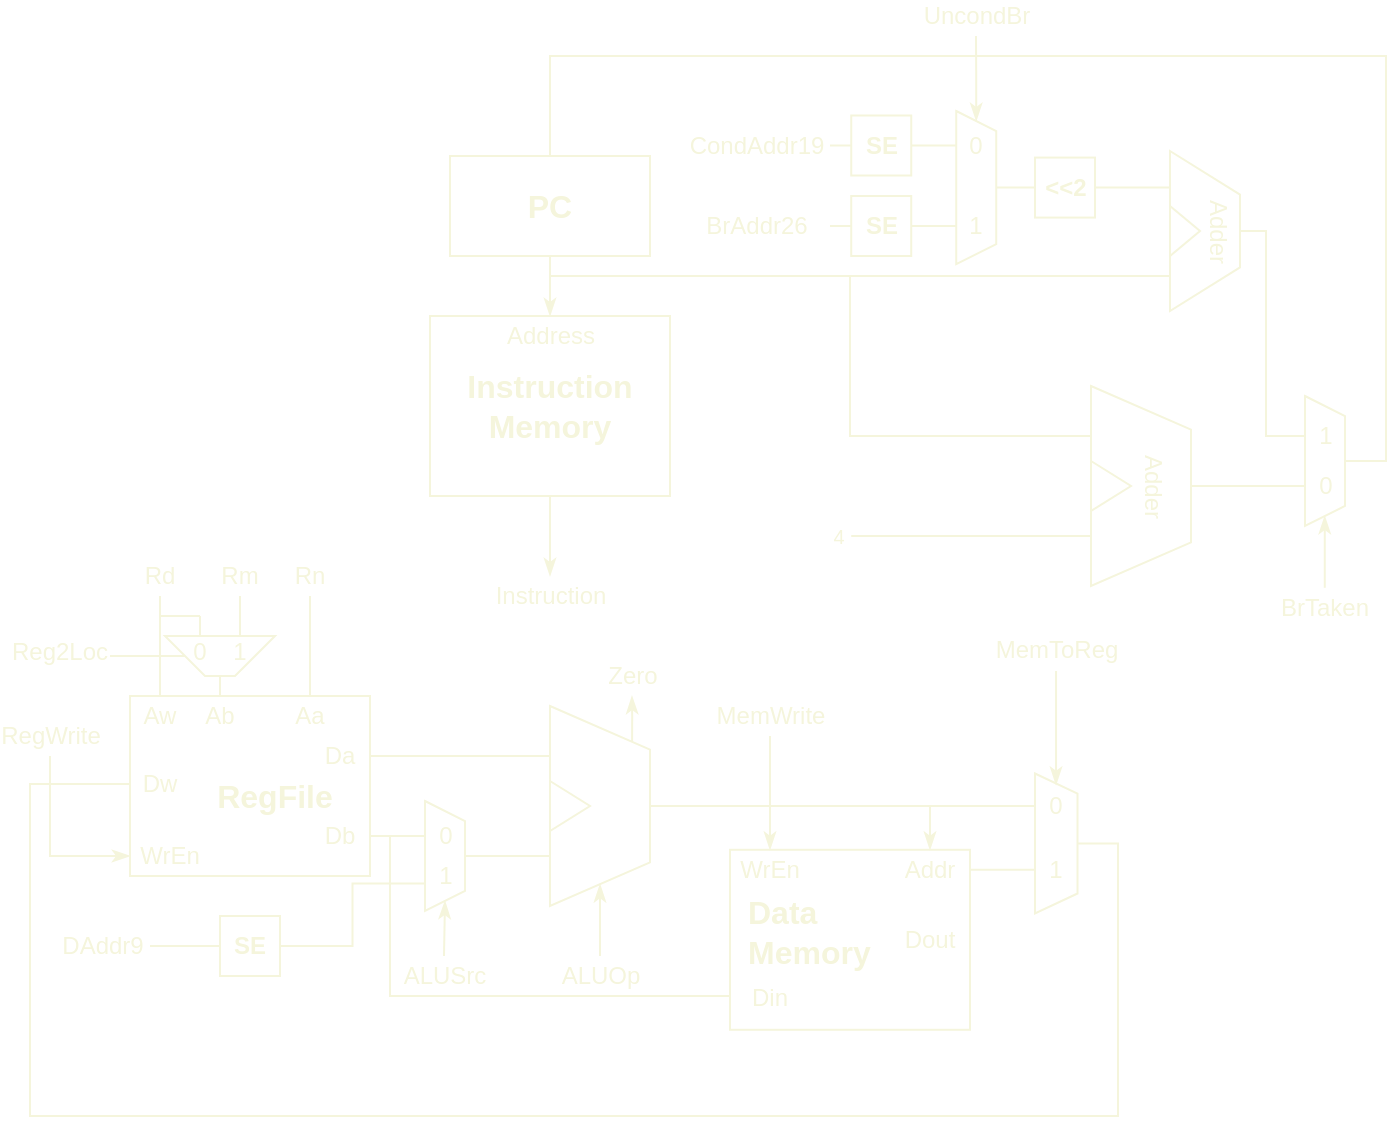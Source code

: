 <mxfile version="13.6.2" type="device"><diagram id="AtL76i23zBqnOMUmjKCM" name="Page-1"><mxGraphModel dx="865" dy="457" grid="1" gridSize="10" guides="1" tooltips="1" connect="1" arrows="1" fold="1" page="1" pageScale="1" pageWidth="740" pageHeight="600" math="0" shadow="0"><root><mxCell id="0"/><mxCell id="1" parent="0"/><mxCell id="_gP8M3AuRcVd4EZxYyJb-3" value="&lt;b&gt;&lt;font style=&quot;font-size: 16px&quot;&gt;RegFile&lt;/font&gt;&lt;/b&gt;" style="rounded=0;whiteSpace=wrap;html=1;spacingLeft=25;spacingTop=10;fillColor=none;strokeColor=#F5F5DC;fontColor=#F5F5DC;" vertex="1" parent="1"><mxGeometry x="80" y="360" width="120" height="90" as="geometry"/></mxCell><mxCell id="_gP8M3AuRcVd4EZxYyJb-4" value="Aw" style="text;html=1;fillColor=none;align=center;verticalAlign=middle;whiteSpace=wrap;rounded=0;fontColor=#F5F5DC;" vertex="1" parent="1"><mxGeometry x="80" y="360" width="30" height="20" as="geometry"/></mxCell><mxCell id="_gP8M3AuRcVd4EZxYyJb-5" value="Ab" style="text;html=1;fillColor=none;align=center;verticalAlign=middle;whiteSpace=wrap;rounded=0;fontColor=#F5F5DC;" vertex="1" parent="1"><mxGeometry x="110" y="360" width="30" height="20" as="geometry"/></mxCell><mxCell id="_gP8M3AuRcVd4EZxYyJb-6" value="Aa" style="text;html=1;fillColor=none;align=center;verticalAlign=middle;whiteSpace=wrap;rounded=0;fontColor=#F5F5DC;" vertex="1" parent="1"><mxGeometry x="155" y="360" width="30" height="20" as="geometry"/></mxCell><mxCell id="_gP8M3AuRcVd4EZxYyJb-7" value="Da" style="text;html=1;fillColor=none;align=center;verticalAlign=middle;whiteSpace=wrap;rounded=0;fontColor=#F5F5DC;" vertex="1" parent="1"><mxGeometry x="170" y="380" width="30" height="20" as="geometry"/></mxCell><mxCell id="_gP8M3AuRcVd4EZxYyJb-8" value="Dw" style="text;html=1;fillColor=none;align=center;verticalAlign=middle;whiteSpace=wrap;rounded=0;fontColor=#F5F5DC;" vertex="1" parent="1"><mxGeometry x="80" y="394" width="30" height="20" as="geometry"/></mxCell><mxCell id="_gP8M3AuRcVd4EZxYyJb-9" value="WrEn" style="text;html=1;fillColor=none;align=center;verticalAlign=middle;whiteSpace=wrap;rounded=0;fontColor=#F5F5DC;" vertex="1" parent="1"><mxGeometry x="80" y="430" width="40" height="20" as="geometry"/></mxCell><mxCell id="_gP8M3AuRcVd4EZxYyJb-36" style="edgeStyle=orthogonalEdgeStyle;rounded=0;orthogonalLoop=1;jettySize=auto;html=1;exitX=1;exitY=0.5;exitDx=0;exitDy=0;entryX=0;entryY=0.5;entryDx=0;entryDy=0;endArrow=none;endFill=0;strokeColor=#F5F5DC;fontColor=#F5F5DC;" edge="1" parent="1" source="_gP8M3AuRcVd4EZxYyJb-10" target="_gP8M3AuRcVd4EZxYyJb-34"><mxGeometry relative="1" as="geometry"/></mxCell><mxCell id="_gP8M3AuRcVd4EZxYyJb-10" value="Db" style="text;html=1;fillColor=none;align=center;verticalAlign=middle;whiteSpace=wrap;rounded=0;fontColor=#F5F5DC;" vertex="1" parent="1"><mxGeometry x="170" y="420" width="30" height="20" as="geometry"/></mxCell><mxCell id="_gP8M3AuRcVd4EZxYyJb-11" value="Rd" style="text;html=1;fillColor=none;align=center;verticalAlign=middle;whiteSpace=wrap;rounded=0;fontColor=#F5F5DC;" vertex="1" parent="1"><mxGeometry x="85" y="290" width="20" height="20" as="geometry"/></mxCell><mxCell id="_gP8M3AuRcVd4EZxYyJb-12" value="Rm" style="text;html=1;fillColor=none;align=center;verticalAlign=middle;whiteSpace=wrap;rounded=0;fontColor=#F5F5DC;" vertex="1" parent="1"><mxGeometry x="125" y="290" width="20" height="20" as="geometry"/></mxCell><mxCell id="_gP8M3AuRcVd4EZxYyJb-13" value="Rn" style="text;html=1;fillColor=none;align=center;verticalAlign=middle;whiteSpace=wrap;rounded=0;fontColor=#F5F5DC;" vertex="1" parent="1"><mxGeometry x="160" y="290" width="20" height="20" as="geometry"/></mxCell><mxCell id="_gP8M3AuRcVd4EZxYyJb-14" value="" style="endArrow=none;html=1;exitX=0.5;exitY=0;exitDx=0;exitDy=0;entryX=0.5;entryY=1;entryDx=0;entryDy=0;fillColor=none;strokeColor=#F5F5DC;fontColor=#F5F5DC;" edge="1" parent="1" source="_gP8M3AuRcVd4EZxYyJb-4" target="_gP8M3AuRcVd4EZxYyJb-11"><mxGeometry width="50" height="50" relative="1" as="geometry"><mxPoint x="210" y="410" as="sourcePoint"/><mxPoint x="260" y="360" as="targetPoint"/></mxGeometry></mxCell><mxCell id="_gP8M3AuRcVd4EZxYyJb-15" value="" style="endArrow=none;html=1;exitX=0.5;exitY=0;exitDx=0;exitDy=0;entryX=0.5;entryY=0;entryDx=0;entryDy=0;fillColor=none;strokeColor=#F5F5DC;fontColor=#F5F5DC;" edge="1" parent="1" target="_gP8M3AuRcVd4EZxYyJb-17"><mxGeometry width="50" height="50" relative="1" as="geometry"><mxPoint x="125" y="360" as="sourcePoint"/><mxPoint x="125" y="310" as="targetPoint"/></mxGeometry></mxCell><mxCell id="_gP8M3AuRcVd4EZxYyJb-16" value="" style="endArrow=none;html=1;exitX=0.5;exitY=0;exitDx=0;exitDy=0;entryX=0.5;entryY=1;entryDx=0;entryDy=0;fillColor=none;strokeColor=#F5F5DC;fontColor=#F5F5DC;" edge="1" parent="1"><mxGeometry width="50" height="50" relative="1" as="geometry"><mxPoint x="170" y="360" as="sourcePoint"/><mxPoint x="170" y="310" as="targetPoint"/></mxGeometry></mxCell><mxCell id="_gP8M3AuRcVd4EZxYyJb-17" value="" style="shape=trapezoid;perimeter=trapezoidPerimeter;whiteSpace=wrap;html=1;fixedSize=1;rotation=-180;fillColor=none;strokeColor=#F5F5DC;fontColor=#F5F5DC;" vertex="1" parent="1"><mxGeometry x="97.5" y="330" width="55" height="20" as="geometry"/></mxCell><mxCell id="_gP8M3AuRcVd4EZxYyJb-18" value="" style="endArrow=none;html=1;exitX=0.5;exitY=0;exitDx=0;exitDy=0;entryX=0.5;entryY=1;entryDx=0;entryDy=0;fillColor=none;strokeColor=#F5F5DC;fontColor=#F5F5DC;" edge="1" parent="1" target="_gP8M3AuRcVd4EZxYyJb-12"><mxGeometry width="50" height="50" relative="1" as="geometry"><mxPoint x="135" y="330" as="sourcePoint"/><mxPoint x="135" y="320" as="targetPoint"/></mxGeometry></mxCell><mxCell id="_gP8M3AuRcVd4EZxYyJb-19" value="" style="endArrow=none;html=1;exitX=0.5;exitY=0;exitDx=0;exitDy=0;entryX=0.5;entryY=0;entryDx=0;entryDy=0;fillColor=none;strokeColor=#F5F5DC;fontColor=#F5F5DC;" edge="1" parent="1"><mxGeometry width="50" height="50" relative="1" as="geometry"><mxPoint x="115" y="330" as="sourcePoint"/><mxPoint x="115" y="320" as="targetPoint"/></mxGeometry></mxCell><mxCell id="_gP8M3AuRcVd4EZxYyJb-20" value="" style="endArrow=none;html=1;fillColor=none;strokeColor=#F5F5DC;fontColor=#F5F5DC;" edge="1" parent="1"><mxGeometry width="50" height="50" relative="1" as="geometry"><mxPoint x="95" y="320" as="sourcePoint"/><mxPoint x="115" y="320" as="targetPoint"/></mxGeometry></mxCell><mxCell id="_gP8M3AuRcVd4EZxYyJb-22" value="0" style="text;html=1;fillColor=none;align=center;verticalAlign=middle;whiteSpace=wrap;rounded=0;fontColor=#F5F5DC;" vertex="1" parent="1"><mxGeometry x="105" y="330" width="20" height="15" as="geometry"/></mxCell><mxCell id="_gP8M3AuRcVd4EZxYyJb-23" value="1" style="text;html=1;fillColor=none;align=center;verticalAlign=middle;whiteSpace=wrap;rounded=0;fontColor=#F5F5DC;" vertex="1" parent="1"><mxGeometry x="125" y="330" width="20" height="15" as="geometry"/></mxCell><mxCell id="_gP8M3AuRcVd4EZxYyJb-24" value="Reg2Loc" style="text;html=1;strokeColor=none;fillColor=none;align=center;verticalAlign=middle;whiteSpace=wrap;rounded=0;fontColor=#F5F5DC;" vertex="1" parent="1"><mxGeometry x="20" y="327.5" width="50" height="20" as="geometry"/></mxCell><mxCell id="_gP8M3AuRcVd4EZxYyJb-25" value="" style="endArrow=none;html=1;strokeColor=#F5F5DC;fontColor=#F5F5DC;" edge="1" parent="1" target="_gP8M3AuRcVd4EZxYyJb-17"><mxGeometry width="50" height="50" relative="1" as="geometry"><mxPoint x="70" y="340" as="sourcePoint"/><mxPoint x="90" y="320" as="targetPoint"/></mxGeometry></mxCell><mxCell id="_gP8M3AuRcVd4EZxYyJb-30" style="edgeStyle=orthogonalEdgeStyle;rounded=0;orthogonalLoop=1;jettySize=auto;html=1;exitX=0.75;exitY=1;exitDx=0;exitDy=0;strokeColor=#F5F5DC;fontColor=#F5F5DC;endArrow=none;endFill=0;entryX=0.5;entryY=0;entryDx=0;entryDy=0;" edge="1" parent="1" source="_gP8M3AuRcVd4EZxYyJb-27" target="_gP8M3AuRcVd4EZxYyJb-33"><mxGeometry relative="1" as="geometry"><mxPoint x="260" y="440" as="targetPoint"/></mxGeometry></mxCell><mxCell id="_gP8M3AuRcVd4EZxYyJb-50" value="Zero" style="edgeStyle=orthogonalEdgeStyle;rounded=0;orthogonalLoop=1;jettySize=auto;html=1;exitX=0;exitY=0;exitDx=0;exitDy=0;labelBackgroundColor=none;endArrow=classicThin;endFill=1;strokeColor=#F5F5DC;fontSize=12;fontColor=#F5F5DC;align=center;" edge="1" parent="1" source="_gP8M3AuRcVd4EZxYyJb-27"><mxGeometry x="1" y="-10" relative="1" as="geometry"><mxPoint x="331" y="360" as="targetPoint"/><Array as="points"><mxPoint x="331" y="370"/></Array><mxPoint x="-10" y="-10" as="offset"/></mxGeometry></mxCell><mxCell id="_gP8M3AuRcVd4EZxYyJb-57" style="edgeStyle=orthogonalEdgeStyle;rounded=0;orthogonalLoop=1;jettySize=auto;html=1;exitX=0.5;exitY=0;exitDx=0;exitDy=0;labelBackgroundColor=none;startArrow=none;startFill=0;endArrow=none;endFill=0;strokeColor=#F5F5DC;fontSize=12;fontColor=#F5F5DC;align=center;entryX=0;entryY=0.5;entryDx=0;entryDy=0;" edge="1" parent="1" source="_gP8M3AuRcVd4EZxYyJb-27" target="_gP8M3AuRcVd4EZxYyJb-55"><mxGeometry relative="1" as="geometry"><mxPoint x="510" y="415" as="targetPoint"/></mxGeometry></mxCell><mxCell id="_gP8M3AuRcVd4EZxYyJb-27" value="" style="shape=trapezoid;perimeter=trapezoidPerimeter;whiteSpace=wrap;html=1;fixedSize=1;rotation=90;fillColor=none;strokeColor=#F5F5DC;size=21.8;" vertex="1" parent="1"><mxGeometry x="265.0" y="390" width="100" height="50" as="geometry"/></mxCell><mxCell id="_gP8M3AuRcVd4EZxYyJb-28" value="" style="triangle;whiteSpace=wrap;html=1;fillColor=none;strokeColor=#F5F5DC;" vertex="1" parent="1"><mxGeometry x="290" y="402.5" width="20" height="25" as="geometry"/></mxCell><mxCell id="_gP8M3AuRcVd4EZxYyJb-29" value="" style="endArrow=none;html=1;strokeColor=#F5F5DC;fontColor=#F5F5DC;entryX=0.25;entryY=1;entryDx=0;entryDy=0;exitX=1;exitY=0.5;exitDx=0;exitDy=0;" edge="1" parent="1" source="_gP8M3AuRcVd4EZxYyJb-7" target="_gP8M3AuRcVd4EZxYyJb-27"><mxGeometry width="50" height="50" relative="1" as="geometry"><mxPoint x="210" y="390" as="sourcePoint"/><mxPoint x="260" y="380" as="targetPoint"/></mxGeometry></mxCell><mxCell id="_gP8M3AuRcVd4EZxYyJb-33" value="" style="shape=trapezoid;perimeter=trapezoidPerimeter;whiteSpace=wrap;html=1;fixedSize=1;rotation=90;fillColor=none;strokeColor=#F5F5DC;fontColor=#F5F5DC;size=10;" vertex="1" parent="1"><mxGeometry x="210" y="430" width="55" height="20" as="geometry"/></mxCell><mxCell id="_gP8M3AuRcVd4EZxYyJb-34" value="0" style="text;html=1;fillColor=none;align=center;verticalAlign=middle;whiteSpace=wrap;rounded=0;fontColor=#F5F5DC;" vertex="1" parent="1"><mxGeometry x="227.5" y="422.5" width="20" height="15" as="geometry"/></mxCell><mxCell id="_gP8M3AuRcVd4EZxYyJb-35" value="1" style="text;html=1;fillColor=none;align=center;verticalAlign=middle;whiteSpace=wrap;rounded=0;fontColor=#F5F5DC;" vertex="1" parent="1"><mxGeometry x="227.5" y="440" width="20" height="20" as="geometry"/></mxCell><mxCell id="_gP8M3AuRcVd4EZxYyJb-38" style="edgeStyle=orthogonalEdgeStyle;rounded=0;orthogonalLoop=1;jettySize=auto;html=1;endArrow=none;endFill=0;strokeColor=#F5F5DC;fontColor=#F5F5DC;entryX=0;entryY=0.5;entryDx=0;entryDy=0;" edge="1" parent="1" target="_gP8M3AuRcVd4EZxYyJb-49"><mxGeometry relative="1" as="geometry"><mxPoint x="210" y="430" as="sourcePoint"/><mxPoint x="360" y="480" as="targetPoint"/><Array as="points"><mxPoint x="210" y="510"/><mxPoint x="380" y="510"/></Array></mxGeometry></mxCell><mxCell id="_gP8M3AuRcVd4EZxYyJb-41" style="edgeStyle=orthogonalEdgeStyle;rounded=0;orthogonalLoop=1;jettySize=auto;html=1;exitX=1;exitY=0.5;exitDx=0;exitDy=0;entryX=0.75;entryY=1;entryDx=0;entryDy=0;endArrow=none;endFill=0;strokeColor=#F5F5DC;fontSize=12;fontColor=#F5F5DC;" edge="1" parent="1" source="_gP8M3AuRcVd4EZxYyJb-40" target="_gP8M3AuRcVd4EZxYyJb-33"><mxGeometry relative="1" as="geometry"/></mxCell><mxCell id="_gP8M3AuRcVd4EZxYyJb-42" value="DAddr9" style="edgeStyle=orthogonalEdgeStyle;rounded=0;orthogonalLoop=1;jettySize=auto;html=1;exitX=0;exitY=0.5;exitDx=0;exitDy=0;endArrow=none;endFill=0;strokeColor=#F5F5DC;fontSize=12;fontColor=#F5F5DC;labelBackgroundColor=none;spacingLeft=-8;" edge="1" parent="1"><mxGeometry x="1" y="20" relative="1" as="geometry"><mxPoint x="90" y="485" as="targetPoint"/><mxPoint x="125" y="485" as="sourcePoint"/><mxPoint x="-20" y="-20" as="offset"/></mxGeometry></mxCell><mxCell id="_gP8M3AuRcVd4EZxYyJb-40" value="&lt;span style=&quot;font-size: 12px&quot;&gt;&lt;b style=&quot;font-size: 12px&quot;&gt;SE&lt;br style=&quot;font-size: 12px&quot;&gt;&lt;/b&gt;&lt;/span&gt;" style="rounded=0;whiteSpace=wrap;html=1;spacingLeft=0;spacingTop=0;fillColor=none;strokeColor=#F5F5DC;fontColor=#F5F5DC;fontSize=12;" vertex="1" parent="1"><mxGeometry x="125" y="470" width="30" height="30" as="geometry"/></mxCell><mxCell id="_gP8M3AuRcVd4EZxYyJb-43" value="&lt;span style=&quot;font-size: 16px&quot;&gt;&lt;b&gt;Data&lt;br&gt;Memory&lt;/b&gt;&lt;/span&gt;" style="rounded=0;whiteSpace=wrap;html=1;spacingLeft=7;spacingTop=0;fillColor=none;strokeColor=#F5F5DC;fontColor=#F5F5DC;align=left;spacingBottom=7;" vertex="1" parent="1"><mxGeometry x="380" y="436.9" width="120" height="90" as="geometry"/></mxCell><mxCell id="_gP8M3AuRcVd4EZxYyJb-44" value="WrEn" style="text;html=1;fillColor=none;align=center;verticalAlign=middle;whiteSpace=wrap;rounded=0;fontColor=#F5F5DC;" vertex="1" parent="1"><mxGeometry x="380" y="436.9" width="40" height="20" as="geometry"/></mxCell><mxCell id="_gP8M3AuRcVd4EZxYyJb-58" style="edgeStyle=orthogonalEdgeStyle;rounded=0;orthogonalLoop=1;jettySize=auto;html=1;exitX=1;exitY=0.5;exitDx=0;exitDy=0;entryX=0;entryY=0.5;entryDx=0;entryDy=0;labelBackgroundColor=none;startArrow=none;startFill=0;endArrow=none;endFill=0;strokeColor=#F5F5DC;fontSize=12;fontColor=#F5F5DC;align=center;" edge="1" parent="1" source="_gP8M3AuRcVd4EZxYyJb-47" target="_gP8M3AuRcVd4EZxYyJb-56"><mxGeometry relative="1" as="geometry"/></mxCell><mxCell id="_gP8M3AuRcVd4EZxYyJb-60" style="edgeStyle=orthogonalEdgeStyle;rounded=0;orthogonalLoop=1;jettySize=auto;html=1;exitX=0.5;exitY=0;exitDx=0;exitDy=0;labelBackgroundColor=none;startArrow=classicThin;startFill=1;endArrow=none;endFill=0;strokeColor=#F5F5DC;fontSize=12;fontColor=#F5F5DC;align=center;" edge="1" parent="1" source="_gP8M3AuRcVd4EZxYyJb-47"><mxGeometry relative="1" as="geometry"><mxPoint x="480" y="415" as="targetPoint"/></mxGeometry></mxCell><mxCell id="_gP8M3AuRcVd4EZxYyJb-47" value="Addr" style="text;html=1;fillColor=none;align=center;verticalAlign=middle;whiteSpace=wrap;rounded=0;fontColor=#F5F5DC;" vertex="1" parent="1"><mxGeometry x="460" y="436.9" width="40" height="20" as="geometry"/></mxCell><mxCell id="_gP8M3AuRcVd4EZxYyJb-48" value="Dout" style="text;html=1;fillColor=none;align=center;verticalAlign=middle;whiteSpace=wrap;rounded=0;fontColor=#F5F5DC;" vertex="1" parent="1"><mxGeometry x="460" y="473.15" width="40" height="17.5" as="geometry"/></mxCell><mxCell id="_gP8M3AuRcVd4EZxYyJb-49" value="Din" style="text;html=1;fillColor=none;align=center;verticalAlign=middle;whiteSpace=wrap;rounded=0;fontColor=#F5F5DC;" vertex="1" parent="1"><mxGeometry x="380" y="501.9" width="40" height="17.5" as="geometry"/></mxCell><mxCell id="_gP8M3AuRcVd4EZxYyJb-51" value="MemWrite" style="edgeStyle=orthogonalEdgeStyle;rounded=0;orthogonalLoop=1;jettySize=auto;html=1;exitX=0.5;exitY=0;exitDx=0;exitDy=0;labelBackgroundColor=none;endArrow=none;endFill=0;strokeColor=#F5F5DC;fontSize=12;fontColor=#F5F5DC;align=center;startArrow=classicThin;startFill=1;" edge="1" parent="1" source="_gP8M3AuRcVd4EZxYyJb-44"><mxGeometry x="1" y="-10" relative="1" as="geometry"><mxPoint x="400" y="380" as="targetPoint"/><mxPoint x="399.971" y="431.898" as="sourcePoint"/><Array as="points"/><mxPoint x="-10" y="-10" as="offset"/></mxGeometry></mxCell><mxCell id="_gP8M3AuRcVd4EZxYyJb-52" value="ALUOp" style="edgeStyle=orthogonalEdgeStyle;rounded=0;orthogonalLoop=1;jettySize=auto;html=1;exitX=1;exitY=0.5;exitDx=0;exitDy=0;labelBackgroundColor=none;endArrow=none;endFill=0;strokeColor=#F5F5DC;fontSize=12;fontColor=#F5F5DC;align=center;startArrow=classicThin;startFill=1;" edge="1" parent="1" source="_gP8M3AuRcVd4EZxYyJb-27"><mxGeometry x="1" y="10" relative="1" as="geometry"><mxPoint x="315" y="490" as="targetPoint"/><mxPoint x="314.91" y="527.9" as="sourcePoint"/><Array as="points"/><mxPoint x="-10" y="10" as="offset"/></mxGeometry></mxCell><mxCell id="_gP8M3AuRcVd4EZxYyJb-53" value="ALUSrc" style="edgeStyle=orthogonalEdgeStyle;rounded=0;orthogonalLoop=1;jettySize=auto;html=1;exitX=1;exitY=0.5;exitDx=0;exitDy=0;labelBackgroundColor=none;endArrow=none;endFill=0;strokeColor=#F5F5DC;fontSize=12;fontColor=#F5F5DC;align=center;startArrow=classicThin;startFill=1;" edge="1" parent="1" source="_gP8M3AuRcVd4EZxYyJb-33"><mxGeometry x="1" y="10" relative="1" as="geometry"><mxPoint x="237" y="490" as="targetPoint"/><mxPoint x="237.33" y="467.05" as="sourcePoint"/><Array as="points"/><mxPoint x="-10" y="10" as="offset"/></mxGeometry></mxCell><mxCell id="_gP8M3AuRcVd4EZxYyJb-61" style="edgeStyle=orthogonalEdgeStyle;rounded=0;orthogonalLoop=1;jettySize=auto;html=1;exitX=0.5;exitY=0;exitDx=0;exitDy=0;labelBackgroundColor=none;startArrow=none;startFill=0;endArrow=none;endFill=0;strokeColor=#F5F5DC;fontSize=12;fontColor=#F5F5DC;align=center;entryX=0;entryY=0.5;entryDx=0;entryDy=0;" edge="1" parent="1" source="_gP8M3AuRcVd4EZxYyJb-54" target="_gP8M3AuRcVd4EZxYyJb-8"><mxGeometry relative="1" as="geometry"><mxPoint x="580" y="433.762" as="targetPoint"/><Array as="points"><mxPoint x="574" y="434"/><mxPoint x="574" y="570"/><mxPoint x="30" y="570"/><mxPoint x="30" y="404"/></Array></mxGeometry></mxCell><mxCell id="_gP8M3AuRcVd4EZxYyJb-54" value="" style="shape=trapezoid;perimeter=trapezoidPerimeter;whiteSpace=wrap;html=1;fixedSize=1;rotation=90;fillColor=none;strokeColor=#F5F5DC;fontColor=#F5F5DC;size=10;" vertex="1" parent="1"><mxGeometry x="508.13" y="423.13" width="70" height="21.25" as="geometry"/></mxCell><mxCell id="_gP8M3AuRcVd4EZxYyJb-55" value="0" style="text;html=1;fillColor=none;align=center;verticalAlign=middle;whiteSpace=wrap;rounded=0;fontColor=#F5F5DC;" vertex="1" parent="1"><mxGeometry x="532.5" y="407.5" width="20" height="15" as="geometry"/></mxCell><mxCell id="_gP8M3AuRcVd4EZxYyJb-56" value="1" style="text;html=1;fillColor=none;align=center;verticalAlign=middle;whiteSpace=wrap;rounded=0;fontColor=#F5F5DC;" vertex="1" parent="1"><mxGeometry x="532.5" y="436.9" width="20" height="20" as="geometry"/></mxCell><mxCell id="_gP8M3AuRcVd4EZxYyJb-59" value="MemToReg" style="edgeStyle=orthogonalEdgeStyle;rounded=0;orthogonalLoop=1;jettySize=auto;html=1;exitX=0.5;exitY=0;exitDx=0;exitDy=0;labelBackgroundColor=none;endArrow=none;endFill=0;strokeColor=#F5F5DC;fontSize=12;fontColor=#F5F5DC;align=center;startArrow=classicThin;startFill=1;" edge="1" parent="1"><mxGeometry x="1" y="-10" relative="1" as="geometry"><mxPoint x="543.03" y="347.5" as="targetPoint"/><mxPoint x="543.03" y="404.4" as="sourcePoint"/><Array as="points"/><mxPoint x="-10" y="-10" as="offset"/></mxGeometry></mxCell><mxCell id="_gP8M3AuRcVd4EZxYyJb-63" value="RegWrite" style="edgeStyle=orthogonalEdgeStyle;rounded=0;orthogonalLoop=1;jettySize=auto;html=1;exitX=0;exitY=0.5;exitDx=0;exitDy=0;labelBackgroundColor=none;endArrow=none;endFill=0;strokeColor=#F5F5DC;fontSize=12;fontColor=#F5F5DC;align=center;startArrow=classicThin;startFill=1;" edge="1" parent="1" source="_gP8M3AuRcVd4EZxYyJb-9"><mxGeometry x="1" y="10" relative="1" as="geometry"><mxPoint x="40" y="390" as="targetPoint"/><mxPoint x="20" y="460.64" as="sourcePoint"/><Array as="points"><mxPoint x="40" y="440"/><mxPoint x="40" y="404"/></Array><mxPoint x="10" y="-10" as="offset"/></mxGeometry></mxCell><mxCell id="_gP8M3AuRcVd4EZxYyJb-65" value="Instruction" style="edgeStyle=orthogonalEdgeStyle;rounded=0;orthogonalLoop=1;jettySize=auto;html=1;exitX=0.5;exitY=1;exitDx=0;exitDy=0;labelBackgroundColor=none;startArrow=none;startFill=0;endArrow=classicThin;endFill=1;strokeColor=#F5F5DC;fontSize=12;fontColor=#F5F5DC;align=center;" edge="1" parent="1" source="_gP8M3AuRcVd4EZxYyJb-64"><mxGeometry x="1" y="10" relative="1" as="geometry"><mxPoint x="290" y="300" as="targetPoint"/><mxPoint x="-10" y="10" as="offset"/></mxGeometry></mxCell><mxCell id="_gP8M3AuRcVd4EZxYyJb-64" value="&lt;b&gt;&lt;font style=&quot;font-size: 16px&quot;&gt;Instruction Memory&lt;/font&gt;&lt;/b&gt;" style="rounded=0;whiteSpace=wrap;html=1;spacingLeft=0;spacingTop=0;fillColor=none;strokeColor=#F5F5DC;fontColor=#F5F5DC;" vertex="1" parent="1"><mxGeometry x="230" y="170" width="120" height="90" as="geometry"/></mxCell><mxCell id="_gP8M3AuRcVd4EZxYyJb-66" value="Address" style="text;html=1;strokeColor=none;fillColor=none;align=center;verticalAlign=middle;whiteSpace=wrap;rounded=0;fontSize=12;fontColor=#F5F5DC;" vertex="1" parent="1"><mxGeometry x="267.5" y="170" width="45" height="20" as="geometry"/></mxCell><mxCell id="_gP8M3AuRcVd4EZxYyJb-68" style="edgeStyle=orthogonalEdgeStyle;rounded=0;orthogonalLoop=1;jettySize=auto;html=1;exitX=0.5;exitY=1;exitDx=0;exitDy=0;entryX=0.5;entryY=0;entryDx=0;entryDy=0;labelBackgroundColor=none;startArrow=none;startFill=0;endArrow=classicThin;endFill=1;strokeColor=#F5F5DC;fontSize=10;fontColor=#F5F5DC;align=center;" edge="1" parent="1" source="_gP8M3AuRcVd4EZxYyJb-67" target="_gP8M3AuRcVd4EZxYyJb-64"><mxGeometry relative="1" as="geometry"/></mxCell><mxCell id="_gP8M3AuRcVd4EZxYyJb-67" value="&lt;b&gt;&lt;font style=&quot;font-size: 16px&quot;&gt;PC&lt;/font&gt;&lt;/b&gt;" style="rounded=0;whiteSpace=wrap;html=1;spacingLeft=0;spacingTop=0;fillColor=none;strokeColor=#F5F5DC;fontColor=#F5F5DC;" vertex="1" parent="1"><mxGeometry x="240" y="90" width="100" height="50" as="geometry"/></mxCell><mxCell id="_gP8M3AuRcVd4EZxYyJb-75" style="edgeStyle=orthogonalEdgeStyle;rounded=0;orthogonalLoop=1;jettySize=auto;html=1;exitX=0.5;exitY=0;exitDx=0;exitDy=0;labelBackgroundColor=none;startArrow=none;startFill=0;endArrow=none;endFill=0;strokeColor=#F5F5DC;fontSize=10;fontColor=#F5F5DC;align=center;entryX=0;entryY=0.5;entryDx=0;entryDy=0;" edge="1" parent="1" source="_gP8M3AuRcVd4EZxYyJb-69" target="_gP8M3AuRcVd4EZxYyJb-73"><mxGeometry relative="1" as="geometry"><mxPoint x="650" y="255.286" as="targetPoint"/><Array as="points"><mxPoint x="620" y="255"/><mxPoint x="620" y="255"/></Array></mxGeometry></mxCell><mxCell id="_gP8M3AuRcVd4EZxYyJb-69" value="Adder" style="shape=trapezoid;perimeter=trapezoidPerimeter;whiteSpace=wrap;html=1;fixedSize=1;rotation=90;fillColor=none;strokeColor=#F5F5DC;size=21.8;spacingRight=0;spacingTop=0;spacingBottom=12;fontColor=#F5F5DC;" vertex="1" parent="1"><mxGeometry x="535.5" y="230" width="100" height="50" as="geometry"/></mxCell><mxCell id="_gP8M3AuRcVd4EZxYyJb-70" value="" style="triangle;whiteSpace=wrap;html=1;fillColor=none;strokeColor=#F5F5DC;" vertex="1" parent="1"><mxGeometry x="560.5" y="242.5" width="20" height="25" as="geometry"/></mxCell><mxCell id="_gP8M3AuRcVd4EZxYyJb-100" style="edgeStyle=orthogonalEdgeStyle;rounded=0;orthogonalLoop=1;jettySize=auto;html=1;exitX=0.5;exitY=0;exitDx=0;exitDy=0;labelBackgroundColor=none;startArrow=none;startFill=0;endArrow=none;endFill=0;strokeColor=#F5F5DC;fontSize=10;fontColor=#F5F5DC;align=center;entryX=0.5;entryY=0;entryDx=0;entryDy=0;" edge="1" parent="1" source="_gP8M3AuRcVd4EZxYyJb-71" target="_gP8M3AuRcVd4EZxYyJb-67"><mxGeometry relative="1" as="geometry"><mxPoint x="710" y="242.51" as="targetPoint"/><Array as="points"><mxPoint x="708" y="243"/><mxPoint x="708" y="40"/><mxPoint x="290" y="40"/></Array></mxGeometry></mxCell><mxCell id="_gP8M3AuRcVd4EZxYyJb-71" value="" style="shape=trapezoid;perimeter=trapezoidPerimeter;whiteSpace=wrap;html=1;fixedSize=1;rotation=90;fillColor=none;strokeColor=#F5F5DC;fontColor=#F5F5DC;size=10;" vertex="1" parent="1"><mxGeometry x="645" y="232.5" width="65" height="20" as="geometry"/></mxCell><mxCell id="_gP8M3AuRcVd4EZxYyJb-72" value="1" style="text;html=1;fillColor=none;align=center;verticalAlign=middle;whiteSpace=wrap;rounded=0;fontColor=#F5F5DC;" vertex="1" parent="1"><mxGeometry x="667.5" y="220" width="20" height="20" as="geometry"/></mxCell><mxCell id="_gP8M3AuRcVd4EZxYyJb-73" value="0" style="text;html=1;fillColor=none;align=center;verticalAlign=middle;whiteSpace=wrap;rounded=0;fontColor=#F5F5DC;" vertex="1" parent="1"><mxGeometry x="667.5" y="245" width="20" height="20" as="geometry"/></mxCell><mxCell id="_gP8M3AuRcVd4EZxYyJb-76" style="edgeStyle=orthogonalEdgeStyle;rounded=0;orthogonalLoop=1;jettySize=auto;html=1;exitX=1;exitY=0.5;exitDx=0;exitDy=0;endArrow=none;endFill=0;strokeColor=#F5F5DC;fontSize=12;fontColor=#F5F5DC;entryX=0;entryY=0.5;entryDx=0;entryDy=0;" edge="1" parent="1" source="_gP8M3AuRcVd4EZxYyJb-78" target="_gP8M3AuRcVd4EZxYyJb-87"><mxGeometry relative="1" as="geometry"><mxPoint x="490" y="124.75" as="targetPoint"/></mxGeometry></mxCell><mxCell id="_gP8M3AuRcVd4EZxYyJb-77" value="BrAddr26" style="edgeStyle=orthogonalEdgeStyle;rounded=0;orthogonalLoop=1;jettySize=auto;html=1;exitX=0;exitY=0.5;exitDx=0;exitDy=0;endArrow=none;endFill=0;strokeColor=#F5F5DC;fontSize=12;fontColor=#F5F5DC;labelBackgroundColor=none;spacingLeft=-14;" edge="1" parent="1" source="_gP8M3AuRcVd4EZxYyJb-78"><mxGeometry x="1" y="30" relative="1" as="geometry"><mxPoint x="430" y="124.75" as="targetPoint"/><mxPoint x="465" y="125" as="sourcePoint"/><mxPoint as="offset"/></mxGeometry></mxCell><mxCell id="_gP8M3AuRcVd4EZxYyJb-78" value="&lt;span style=&quot;font-size: 12px&quot;&gt;&lt;b style=&quot;font-size: 12px&quot;&gt;SE&lt;br style=&quot;font-size: 12px&quot;&gt;&lt;/b&gt;&lt;/span&gt;" style="rounded=0;whiteSpace=wrap;html=1;spacingLeft=0;spacingTop=0;fillColor=none;strokeColor=#F5F5DC;fontColor=#F5F5DC;fontSize=12;" vertex="1" parent="1"><mxGeometry x="440.62" y="110" width="30" height="30" as="geometry"/></mxCell><mxCell id="_gP8M3AuRcVd4EZxYyJb-82" style="edgeStyle=orthogonalEdgeStyle;rounded=0;orthogonalLoop=1;jettySize=auto;html=1;exitX=1;exitY=0.5;exitDx=0;exitDy=0;endArrow=none;endFill=0;strokeColor=#F5F5DC;fontSize=12;fontColor=#F5F5DC;entryX=0;entryY=0.5;entryDx=0;entryDy=0;" edge="1" parent="1" source="_gP8M3AuRcVd4EZxYyJb-84" target="_gP8M3AuRcVd4EZxYyJb-86"><mxGeometry relative="1" as="geometry"><mxPoint x="490" y="84.75" as="targetPoint"/></mxGeometry></mxCell><mxCell id="_gP8M3AuRcVd4EZxYyJb-83" value="CondAddr19" style="edgeStyle=orthogonalEdgeStyle;rounded=0;orthogonalLoop=1;jettySize=auto;html=1;exitX=0;exitY=0.5;exitDx=0;exitDy=0;endArrow=none;endFill=0;strokeColor=#F5F5DC;fontSize=12;fontColor=#F5F5DC;labelBackgroundColor=none;spacingLeft=-14;" edge="1" parent="1" source="_gP8M3AuRcVd4EZxYyJb-84"><mxGeometry x="1" y="30" relative="1" as="geometry"><mxPoint x="430" y="84.75" as="targetPoint"/><mxPoint x="467.5" y="84.75" as="sourcePoint"/><mxPoint x="-30" y="-30" as="offset"/></mxGeometry></mxCell><mxCell id="_gP8M3AuRcVd4EZxYyJb-84" value="&lt;span style=&quot;font-size: 12px&quot;&gt;&lt;b style=&quot;font-size: 12px&quot;&gt;SE&lt;br style=&quot;font-size: 12px&quot;&gt;&lt;/b&gt;&lt;/span&gt;" style="rounded=0;whiteSpace=wrap;html=1;spacingLeft=0;spacingTop=0;fillColor=none;strokeColor=#F5F5DC;fontColor=#F5F5DC;fontSize=12;" vertex="1" parent="1"><mxGeometry x="440.63" y="69.75" width="30" height="30" as="geometry"/></mxCell><mxCell id="_gP8M3AuRcVd4EZxYyJb-93" style="edgeStyle=orthogonalEdgeStyle;rounded=0;orthogonalLoop=1;jettySize=auto;html=1;exitX=0.5;exitY=0;exitDx=0;exitDy=0;entryX=0;entryY=0.5;entryDx=0;entryDy=0;labelBackgroundColor=none;startArrow=none;startFill=0;endArrow=none;endFill=0;strokeColor=#F5F5DC;fontSize=10;fontColor=#F5F5DC;align=center;" edge="1" parent="1" source="_gP8M3AuRcVd4EZxYyJb-85" target="_gP8M3AuRcVd4EZxYyJb-92"><mxGeometry relative="1" as="geometry"/></mxCell><mxCell id="_gP8M3AuRcVd4EZxYyJb-85" value="" style="shape=trapezoid;perimeter=trapezoidPerimeter;whiteSpace=wrap;html=1;fixedSize=1;rotation=90;fillColor=none;strokeColor=#F5F5DC;fontColor=#F5F5DC;size=10;" vertex="1" parent="1"><mxGeometry x="464.83" y="95.79" width="76.57" height="20" as="geometry"/></mxCell><mxCell id="_gP8M3AuRcVd4EZxYyJb-86" value="0" style="text;html=1;fillColor=none;align=center;verticalAlign=middle;whiteSpace=wrap;rounded=0;fontColor=#F5F5DC;" vertex="1" parent="1"><mxGeometry x="493.12" y="74.75" width="20" height="20" as="geometry"/></mxCell><mxCell id="_gP8M3AuRcVd4EZxYyJb-87" value="1" style="text;html=1;fillColor=none;align=center;verticalAlign=middle;whiteSpace=wrap;rounded=0;fontColor=#F5F5DC;" vertex="1" parent="1"><mxGeometry x="493.12" y="115" width="20" height="20" as="geometry"/></mxCell><mxCell id="_gP8M3AuRcVd4EZxYyJb-95" style="edgeStyle=orthogonalEdgeStyle;rounded=0;orthogonalLoop=1;jettySize=auto;html=1;labelBackgroundColor=none;startArrow=none;startFill=0;endArrow=none;endFill=0;strokeColor=#F5F5DC;fontSize=10;fontColor=#F5F5DC;align=center;exitX=0.781;exitY=1;exitDx=0;exitDy=0;exitPerimeter=0;" edge="1" parent="1" source="_gP8M3AuRcVd4EZxYyJb-88"><mxGeometry relative="1" as="geometry"><mxPoint x="590" y="150" as="sourcePoint"/><mxPoint x="290" y="150" as="targetPoint"/><Array as="points"><mxPoint x="350" y="150"/></Array></mxGeometry></mxCell><mxCell id="_gP8M3AuRcVd4EZxYyJb-96" style="edgeStyle=orthogonalEdgeStyle;rounded=0;orthogonalLoop=1;jettySize=auto;html=1;exitX=0.5;exitY=0;exitDx=0;exitDy=0;entryX=0;entryY=0.5;entryDx=0;entryDy=0;labelBackgroundColor=none;startArrow=none;startFill=0;endArrow=none;endFill=0;strokeColor=#F5F5DC;fontSize=10;fontColor=#F5F5DC;align=center;" edge="1" parent="1" source="_gP8M3AuRcVd4EZxYyJb-88" target="_gP8M3AuRcVd4EZxYyJb-72"><mxGeometry relative="1" as="geometry"><Array as="points"><mxPoint x="648" y="128"/><mxPoint x="648" y="230"/></Array></mxGeometry></mxCell><mxCell id="_gP8M3AuRcVd4EZxYyJb-88" value="Adder" style="shape=trapezoid;perimeter=trapezoidPerimeter;whiteSpace=wrap;html=1;fixedSize=1;rotation=90;fillColor=none;strokeColor=#F5F5DC;size=21.8;fontColor=#F5F5DC;spacingBottom=14;" vertex="1" parent="1"><mxGeometry x="577.5" y="110" width="80" height="35" as="geometry"/></mxCell><mxCell id="_gP8M3AuRcVd4EZxYyJb-89" value="" style="triangle;whiteSpace=wrap;html=1;fillColor=none;strokeColor=#F5F5DC;" vertex="1" parent="1"><mxGeometry x="600" y="115" width="15" height="25" as="geometry"/></mxCell><mxCell id="_gP8M3AuRcVd4EZxYyJb-94" style="edgeStyle=orthogonalEdgeStyle;rounded=0;orthogonalLoop=1;jettySize=auto;html=1;exitX=1;exitY=0.5;exitDx=0;exitDy=0;labelBackgroundColor=none;startArrow=none;startFill=0;endArrow=none;endFill=0;strokeColor=#F5F5DC;fontSize=10;fontColor=#F5F5DC;align=center;" edge="1" parent="1" source="_gP8M3AuRcVd4EZxYyJb-92"><mxGeometry relative="1" as="geometry"><mxPoint x="600" y="105.8" as="targetPoint"/></mxGeometry></mxCell><mxCell id="_gP8M3AuRcVd4EZxYyJb-92" value="&lt;span style=&quot;font-size: 12px&quot;&gt;&lt;b style=&quot;font-size: 12px&quot;&gt;&amp;lt;&amp;lt;2&lt;br style=&quot;font-size: 12px&quot;&gt;&lt;/b&gt;&lt;/span&gt;" style="rounded=0;whiteSpace=wrap;html=1;spacingLeft=0;spacingTop=0;fillColor=none;strokeColor=#F5F5DC;fontColor=#F5F5DC;fontSize=12;" vertex="1" parent="1"><mxGeometry x="532.5" y="90.79" width="30" height="30" as="geometry"/></mxCell><mxCell id="_gP8M3AuRcVd4EZxYyJb-98" style="edgeStyle=orthogonalEdgeStyle;rounded=0;orthogonalLoop=1;jettySize=auto;html=1;exitX=1;exitY=0.5;exitDx=0;exitDy=0;entryX=0.75;entryY=1;entryDx=0;entryDy=0;labelBackgroundColor=none;startArrow=none;startFill=0;endArrow=none;endFill=0;strokeColor=#F5F5DC;fontSize=10;fontColor=#F5F5DC;align=center;" edge="1" parent="1" source="_gP8M3AuRcVd4EZxYyJb-97" target="_gP8M3AuRcVd4EZxYyJb-69"><mxGeometry relative="1" as="geometry"/></mxCell><mxCell id="_gP8M3AuRcVd4EZxYyJb-97" value="4" style="text;html=1;strokeColor=none;fillColor=none;align=center;verticalAlign=middle;whiteSpace=wrap;rounded=0;fontSize=10;fontColor=#F5F5DC;" vertex="1" parent="1"><mxGeometry x="427.5" y="270" width="13.12" height="20" as="geometry"/></mxCell><mxCell id="_gP8M3AuRcVd4EZxYyJb-99" style="edgeStyle=orthogonalEdgeStyle;rounded=0;orthogonalLoop=1;jettySize=auto;html=1;labelBackgroundColor=none;startArrow=none;startFill=0;endArrow=none;endFill=0;strokeColor=#F5F5DC;fontSize=10;fontColor=#F5F5DC;align=center;exitX=0.25;exitY=1;exitDx=0;exitDy=0;" edge="1" parent="1" source="_gP8M3AuRcVd4EZxYyJb-69"><mxGeometry relative="1" as="geometry"><mxPoint x="610" y="159.98" as="sourcePoint"/><mxPoint x="440" y="150" as="targetPoint"/><Array as="points"><mxPoint x="440" y="230"/><mxPoint x="440" y="150"/></Array></mxGeometry></mxCell><mxCell id="_gP8M3AuRcVd4EZxYyJb-101" value="UncondBr" style="edgeStyle=orthogonalEdgeStyle;rounded=0;orthogonalLoop=1;jettySize=auto;html=1;labelBackgroundColor=none;endArrow=none;endFill=0;strokeColor=#F5F5DC;fontSize=12;fontColor=#F5F5DC;align=center;startArrow=classicThin;startFill=1;exitX=0;exitY=0.5;exitDx=0;exitDy=0;" edge="1" parent="1" source="_gP8M3AuRcVd4EZxYyJb-85"><mxGeometry x="1" y="-10" relative="1" as="geometry"><mxPoint x="503" y="30" as="targetPoint"/><mxPoint x="503" y="70" as="sourcePoint"/><Array as="points"/><mxPoint x="-10" y="-10" as="offset"/></mxGeometry></mxCell><mxCell id="_gP8M3AuRcVd4EZxYyJb-102" value="BrTaken" style="edgeStyle=orthogonalEdgeStyle;rounded=0;orthogonalLoop=1;jettySize=auto;html=1;exitX=1;exitY=0.5;exitDx=0;exitDy=0;labelBackgroundColor=none;endArrow=none;endFill=0;strokeColor=#F5F5DC;fontSize=12;fontColor=#F5F5DC;align=center;startArrow=classicThin;startFill=1;" edge="1" parent="1"><mxGeometry x="1" y="10" relative="1" as="geometry"><mxPoint x="677.38" y="305.9" as="targetPoint"/><mxPoint x="677.38" y="270" as="sourcePoint"/><Array as="points"/><mxPoint x="-10" y="10" as="offset"/></mxGeometry></mxCell></root></mxGraphModel></diagram></mxfile>